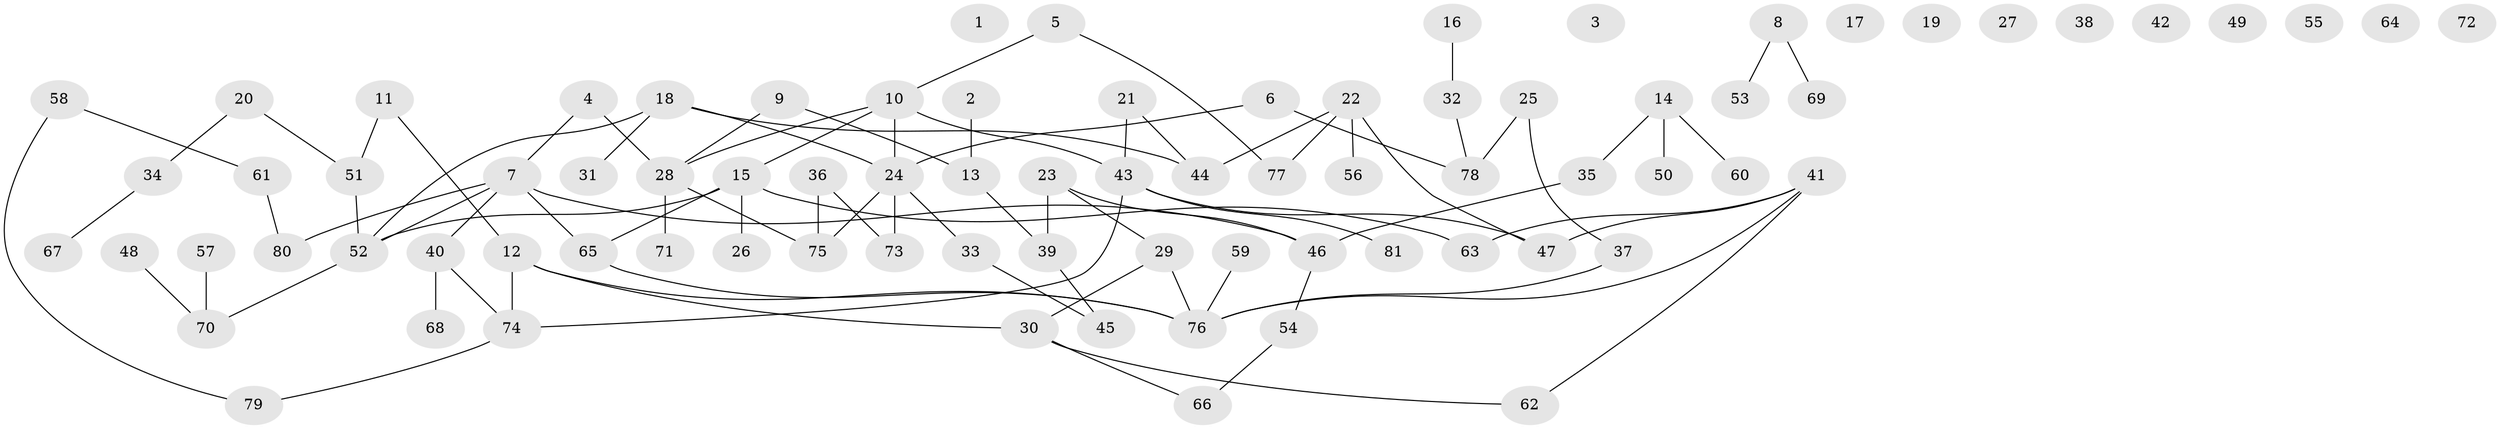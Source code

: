 // coarse degree distribution, {0: 0.19298245614035087, 2: 0.24561403508771928, 5: 0.08771929824561403, 6: 0.03508771929824561, 4: 0.08771929824561403, 8: 0.017543859649122806, 1: 0.22807017543859648, 3: 0.08771929824561403, 7: 0.017543859649122806}
// Generated by graph-tools (version 1.1) at 2025/41/03/06/25 10:41:22]
// undirected, 81 vertices, 89 edges
graph export_dot {
graph [start="1"]
  node [color=gray90,style=filled];
  1;
  2;
  3;
  4;
  5;
  6;
  7;
  8;
  9;
  10;
  11;
  12;
  13;
  14;
  15;
  16;
  17;
  18;
  19;
  20;
  21;
  22;
  23;
  24;
  25;
  26;
  27;
  28;
  29;
  30;
  31;
  32;
  33;
  34;
  35;
  36;
  37;
  38;
  39;
  40;
  41;
  42;
  43;
  44;
  45;
  46;
  47;
  48;
  49;
  50;
  51;
  52;
  53;
  54;
  55;
  56;
  57;
  58;
  59;
  60;
  61;
  62;
  63;
  64;
  65;
  66;
  67;
  68;
  69;
  70;
  71;
  72;
  73;
  74;
  75;
  76;
  77;
  78;
  79;
  80;
  81;
  2 -- 13;
  4 -- 7;
  4 -- 28;
  5 -- 10;
  5 -- 77;
  6 -- 24;
  6 -- 78;
  7 -- 40;
  7 -- 46;
  7 -- 52;
  7 -- 65;
  7 -- 80;
  8 -- 53;
  8 -- 69;
  9 -- 13;
  9 -- 28;
  10 -- 15;
  10 -- 24;
  10 -- 28;
  10 -- 43;
  11 -- 12;
  11 -- 51;
  12 -- 30;
  12 -- 74;
  12 -- 76;
  13 -- 39;
  14 -- 35;
  14 -- 50;
  14 -- 60;
  15 -- 26;
  15 -- 52;
  15 -- 63;
  15 -- 65;
  16 -- 32;
  18 -- 24;
  18 -- 31;
  18 -- 44;
  18 -- 52;
  20 -- 34;
  20 -- 51;
  21 -- 43;
  21 -- 44;
  22 -- 44;
  22 -- 47;
  22 -- 56;
  22 -- 77;
  23 -- 29;
  23 -- 39;
  23 -- 46;
  24 -- 33;
  24 -- 73;
  24 -- 75;
  25 -- 37;
  25 -- 78;
  28 -- 71;
  28 -- 75;
  29 -- 30;
  29 -- 76;
  30 -- 62;
  30 -- 66;
  32 -- 78;
  33 -- 45;
  34 -- 67;
  35 -- 46;
  36 -- 73;
  36 -- 75;
  37 -- 76;
  39 -- 45;
  40 -- 68;
  40 -- 74;
  41 -- 47;
  41 -- 62;
  41 -- 63;
  41 -- 76;
  43 -- 47;
  43 -- 74;
  43 -- 81;
  46 -- 54;
  48 -- 70;
  51 -- 52;
  52 -- 70;
  54 -- 66;
  57 -- 70;
  58 -- 61;
  58 -- 79;
  59 -- 76;
  61 -- 80;
  65 -- 76;
  74 -- 79;
}
